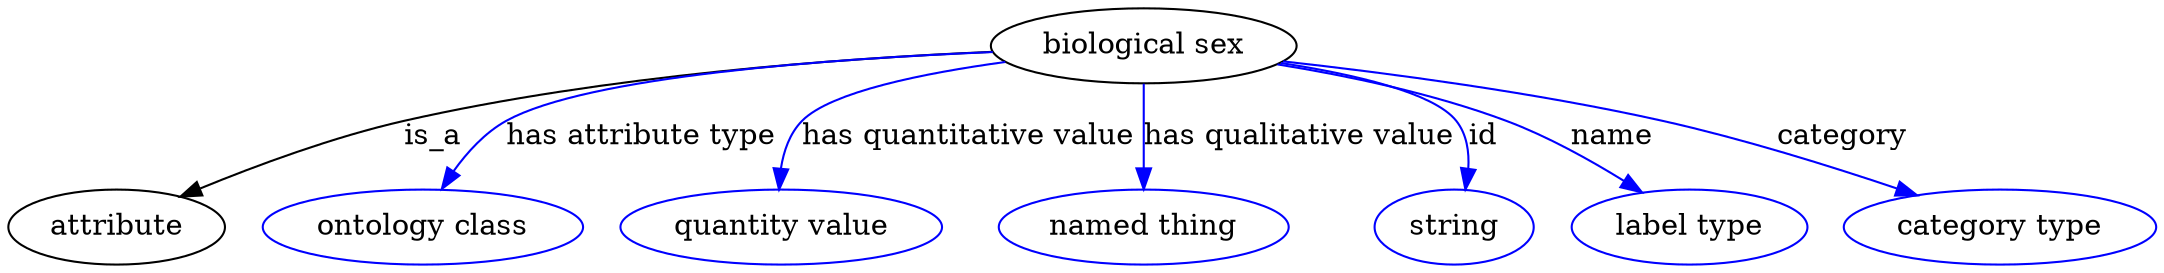 digraph {
	graph [bb="0,0,832.79,123"];
	node [label="\N"];
	"biological sex"	[height=0.5,
		label="biological sex",
		pos="439.3,105",
		width=1.661];
	attribute	[height=0.5,
		pos="40.296,18",
		width=1.1193];
	"biological sex" -> attribute	[label=is_a,
		lp="174.3,61.5",
		pos="e,66.486,31.981 380.84,101 324.4,97.078 236.89,88.272 163.3,69 132.78,61.009 99.748,47.276 75.604,36.221"];
	"has attribute type"	[color=blue,
		height=0.5,
		label="ontology class",
		pos="160.3,18",
		width=1.7151];
	"biological sex" -> "has attribute type"	[color=blue,
		label="has attribute type",
		lp="256.3,61.5",
		pos="e,172.03,35.718 382.16,99.464 324.09,94.121 238.64,84.027 209.3,69 197.46,62.941 186.8,52.932 178.46,43.455",
		style=solid];
	"has quantitative value"	[color=blue,
		height=0.5,
		label="quantity value",
		pos="301.3,18",
		width=1.6971];
	"biological sex" -> "has quantitative value"	[color=blue,
		label="has quantitative value",
		lp="375.8,61.5",
		pos="e,302.38,36.435 382.19,99.625 359.07,95.099 333.77,86.224 316.3,69 310.22,63.005 306.58,54.65 304.41,46.485",
		style=solid];
	"has qualitative value"	[color=blue,
		height=0.5,
		label="named thing",
		pos="439.3,18",
		width=1.5346];
	"biological sex" -> "has qualitative value"	[color=blue,
		label="has qualitative value",
		lp="495.3,61.5",
		pos="e,439.3,36.175 439.3,86.799 439.3,75.163 439.3,59.548 439.3,46.237",
		style=solid];
	id	[color=blue,
		height=0.5,
		label=string,
		pos="558.3,18",
		width=0.84854];
	"biological sex" -> id	[color=blue,
		label=id,
		lp="564.8,61.5",
		pos="e,560.62,36.112 496.16,99.189 516.79,94.512 538.42,85.642 552.3,69 557.51,62.743 559.73,54.418 560.43,46.358",
		style=solid];
	name	[color=blue,
		height=0.5,
		label="label type",
		pos="652.3,18",
		width=1.2638];
	"biological sex" -> name	[color=blue,
		label=name,
		lp="617.8,61.5",
		pos="e,632.44,34.243 489.29,94.99 515.3,89.328 547.23,80.825 574.3,69 591.75,61.375 609.75,50.105 624.05,40.194",
		style=solid];
	category	[color=blue,
		height=0.5,
		label="category type",
		pos="774.3,18",
		width=1.6249];
	"biological sex" -> category	[color=blue,
		label=category,
		lp="706.8,61.5",
		pos="e,741.32,32.885 493.22,97.072 533.35,91.289 589.26,81.906 637.3,69 669.64,60.312 705.13,47.255 731.88,36.663",
		style=solid];
}
